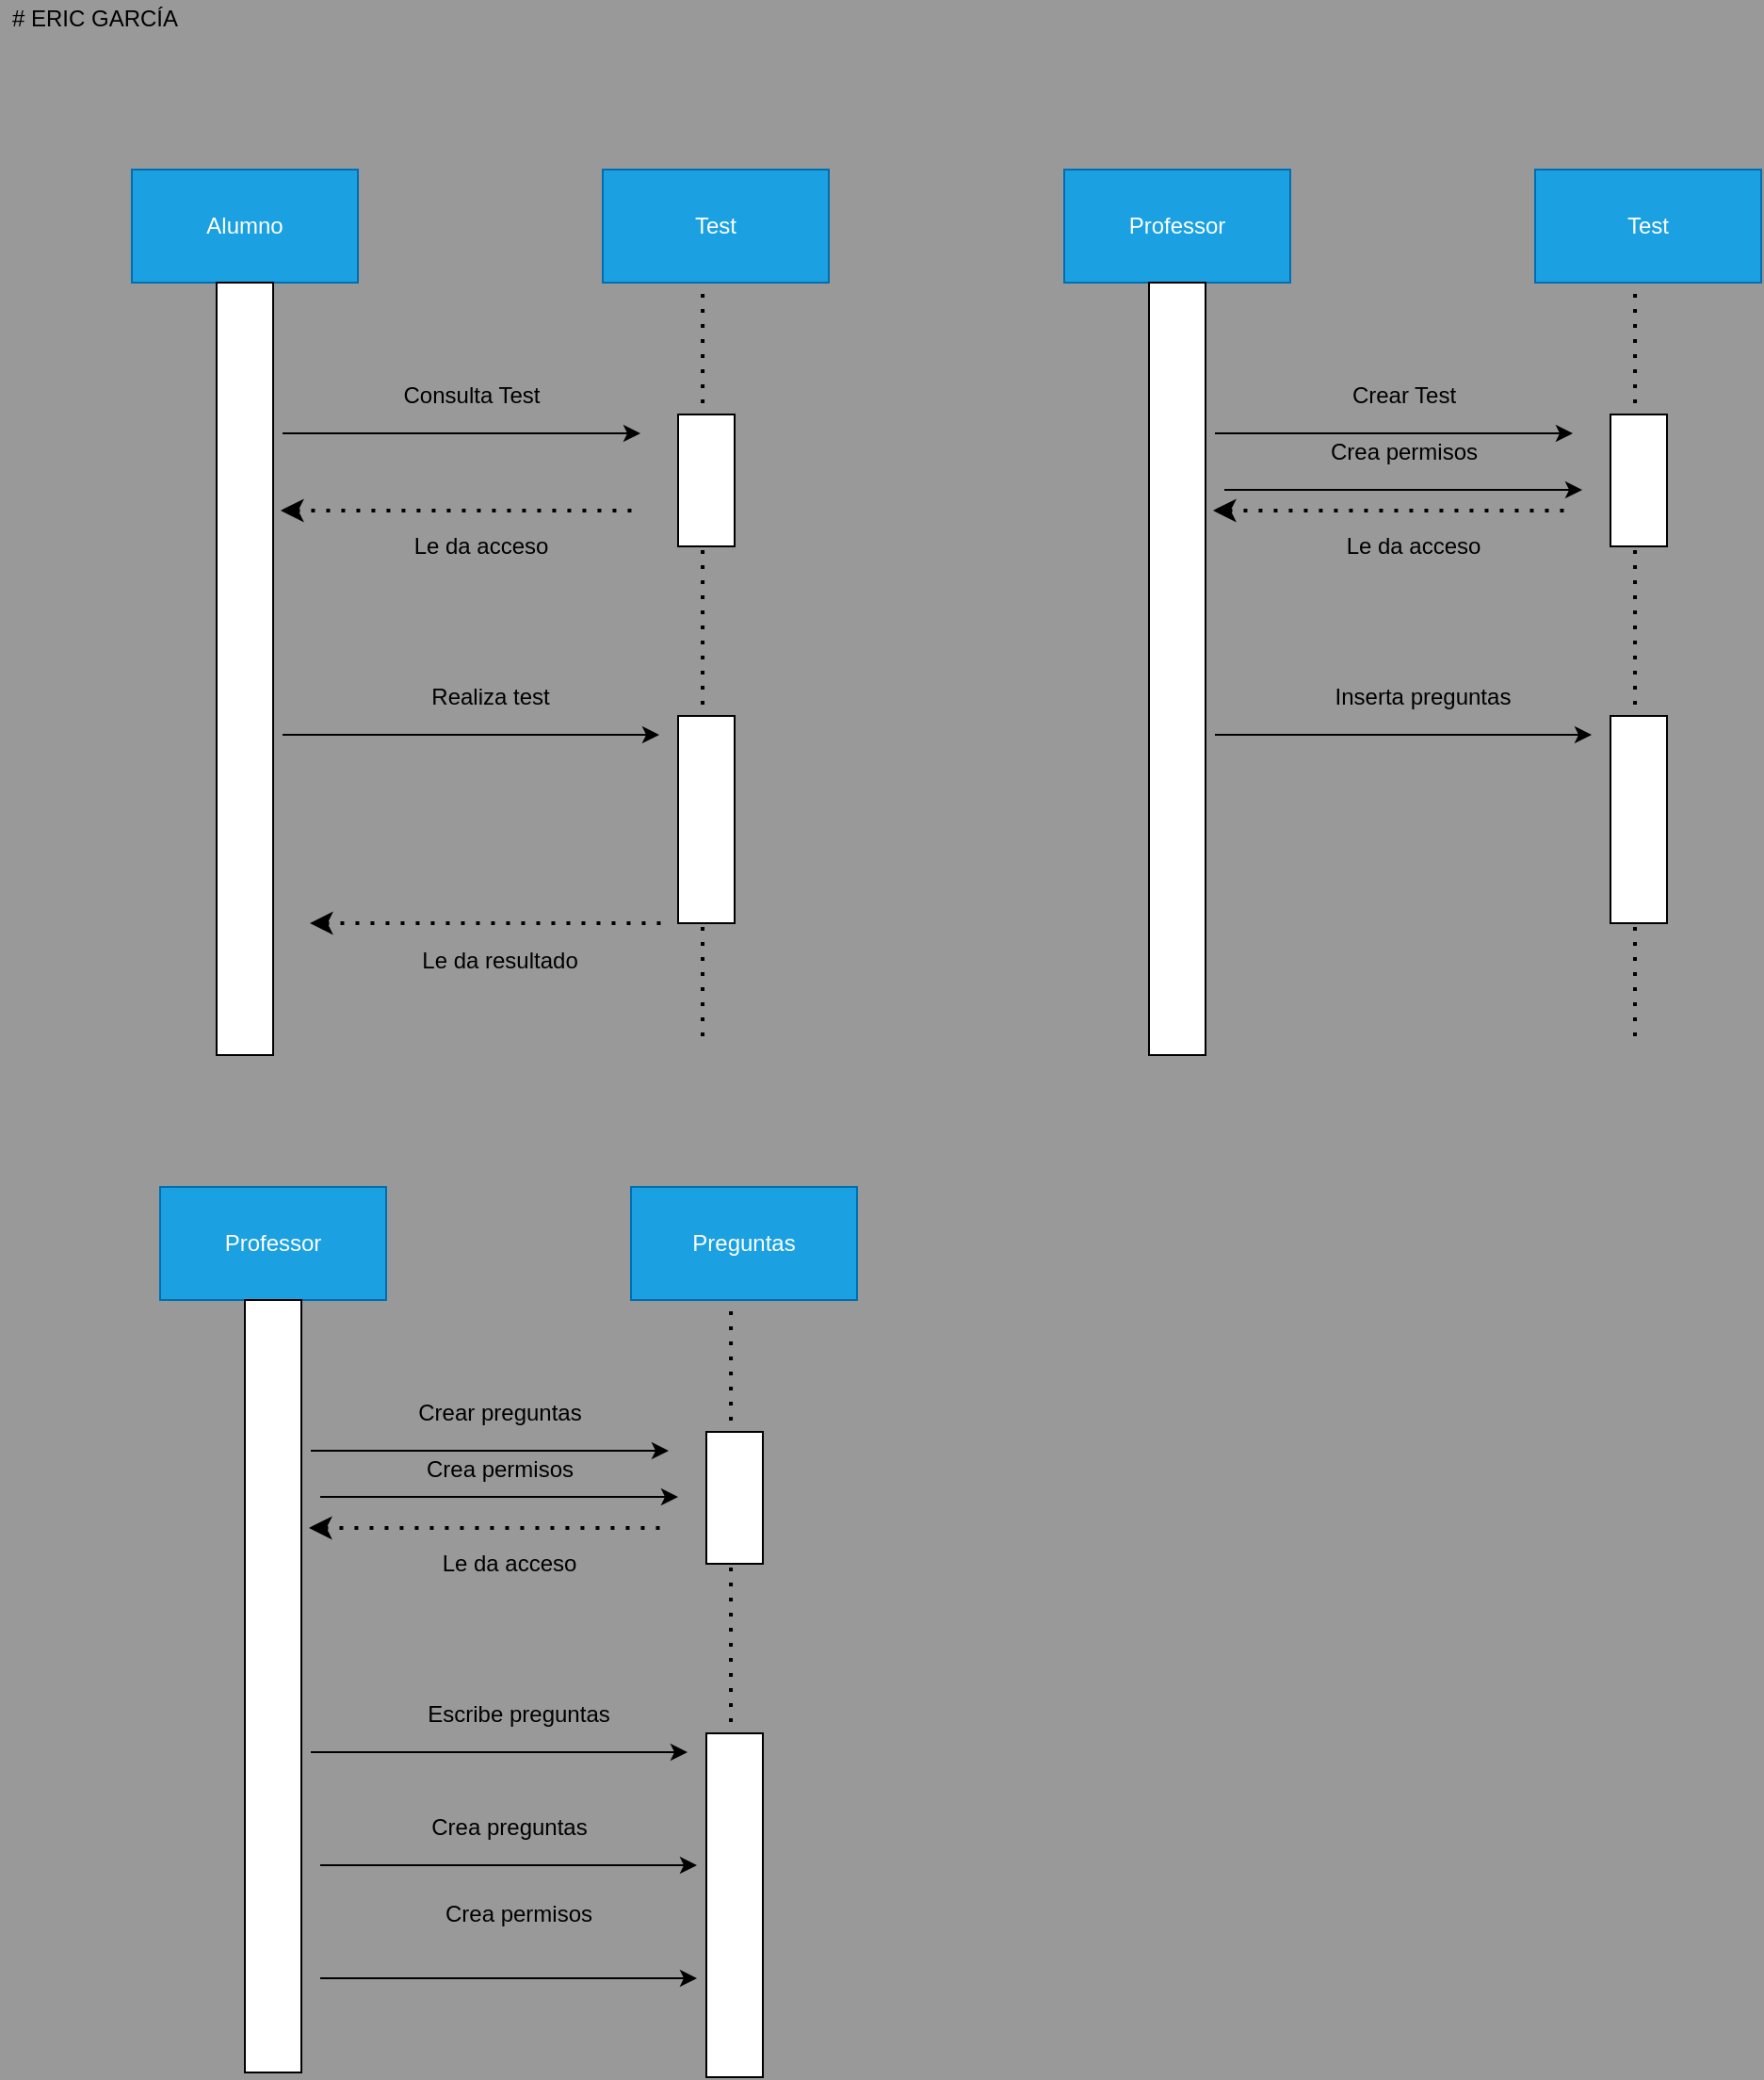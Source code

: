 <mxfile version="13.6.5">
    <diagram id="mjSn3zGsCkuCiXT3aDWB" name="Página-1">
        <mxGraphModel dx="1146" dy="790" grid="1" gridSize="10" guides="1" tooltips="1" connect="1" arrows="1" fold="1" page="1" pageScale="1" pageWidth="1169" pageHeight="1654" background="#999999" math="0" shadow="0">
            <root>
                <mxCell id="0"/>
                <mxCell id="1" parent="0"/>
                <mxCell id="2" value="# ERIC GARCÍA" style="text;html=1;align=center;verticalAlign=middle;resizable=0;points=[];autosize=1;" vertex="1" parent="1">
                    <mxGeometry x="70" y="90" width="100" height="20" as="geometry"/>
                </mxCell>
                <mxCell id="4" value="Alumno" style="rounded=0;whiteSpace=wrap;html=1;fillColor=#1ba1e2;strokeColor=#006EAF;fontColor=#ffffff;" vertex="1" parent="1">
                    <mxGeometry x="140" y="180" width="120" height="60" as="geometry"/>
                </mxCell>
                <mxCell id="5" value="Test" style="rounded=0;whiteSpace=wrap;html=1;fillColor=#1ba1e2;strokeColor=#006EAF;fontColor=#ffffff;" vertex="1" parent="1">
                    <mxGeometry x="390" y="180" width="120" height="60" as="geometry"/>
                </mxCell>
                <mxCell id="7" value="" style="rounded=0;whiteSpace=wrap;html=1;rotation=90;" vertex="1" parent="1">
                    <mxGeometry x="-5" y="430" width="410" height="30" as="geometry"/>
                </mxCell>
                <mxCell id="8" value="" style="endArrow=none;dashed=1;html=1;dashPattern=1 3;strokeWidth=2;entryX=0.442;entryY=1;entryDx=0;entryDy=0;entryPerimeter=0;" edge="1" parent="1" target="5">
                    <mxGeometry width="50" height="50" relative="1" as="geometry">
                        <mxPoint x="443" y="640" as="sourcePoint"/>
                        <mxPoint x="610" y="380" as="targetPoint"/>
                    </mxGeometry>
                </mxCell>
                <mxCell id="9" value="" style="endArrow=classic;html=1;endFill=1;" edge="1" parent="1">
                    <mxGeometry width="50" height="50" relative="1" as="geometry">
                        <mxPoint x="220" y="320" as="sourcePoint"/>
                        <mxPoint x="410" y="320" as="targetPoint"/>
                    </mxGeometry>
                </mxCell>
                <mxCell id="10" value="Consulta Test" style="text;html=1;align=center;verticalAlign=middle;resizable=0;points=[];autosize=1;" vertex="1" parent="1">
                    <mxGeometry x="275" y="290" width="90" height="20" as="geometry"/>
                </mxCell>
                <mxCell id="11" value="" style="rounded=0;whiteSpace=wrap;html=1;rotation=90;" vertex="1" parent="1">
                    <mxGeometry x="410" y="330" width="70" height="30" as="geometry"/>
                </mxCell>
                <mxCell id="13" value="" style="endArrow=classic;html=1;endFill=1;" edge="1" parent="1">
                    <mxGeometry width="50" height="50" relative="1" as="geometry">
                        <mxPoint x="220" y="480" as="sourcePoint"/>
                        <mxPoint x="420" y="480" as="targetPoint"/>
                        <Array as="points">
                            <mxPoint x="320" y="480"/>
                        </Array>
                    </mxGeometry>
                </mxCell>
                <mxCell id="14" value="" style="endArrow=none;dashed=1;html=1;dashPattern=1 3;strokeWidth=2;exitX=0.295;exitY=-0.133;exitDx=0;exitDy=0;exitPerimeter=0;startArrow=classic;startFill=1;" edge="1" parent="1" source="7">
                    <mxGeometry width="50" height="50" relative="1" as="geometry">
                        <mxPoint x="560" y="430" as="sourcePoint"/>
                        <mxPoint x="410" y="361" as="targetPoint"/>
                    </mxGeometry>
                </mxCell>
                <mxCell id="15" value="Le da acceso" style="text;html=1;align=center;verticalAlign=middle;resizable=0;points=[];autosize=1;" vertex="1" parent="1">
                    <mxGeometry x="280" y="370" width="90" height="20" as="geometry"/>
                </mxCell>
                <mxCell id="16" value="Realiza test" style="text;html=1;align=center;verticalAlign=middle;resizable=0;points=[];autosize=1;" vertex="1" parent="1">
                    <mxGeometry x="290" y="450" width="80" height="20" as="geometry"/>
                </mxCell>
                <mxCell id="17" value="" style="rounded=0;whiteSpace=wrap;html=1;rotation=90;" vertex="1" parent="1">
                    <mxGeometry x="390" y="510" width="110" height="30" as="geometry"/>
                </mxCell>
                <mxCell id="21" value="" style="endArrow=none;dashed=1;html=1;dashPattern=1 3;strokeWidth=2;exitX=0.295;exitY=-0.133;exitDx=0;exitDy=0;exitPerimeter=0;startArrow=classic;startFill=1;" edge="1" parent="1">
                    <mxGeometry width="50" height="50" relative="1" as="geometry">
                        <mxPoint x="234.5" y="580" as="sourcePoint"/>
                        <mxPoint x="425.51" y="580.05" as="targetPoint"/>
                    </mxGeometry>
                </mxCell>
                <mxCell id="22" value="Le da resultado" style="text;html=1;align=center;verticalAlign=middle;resizable=0;points=[];autosize=1;" vertex="1" parent="1">
                    <mxGeometry x="285" y="590" width="100" height="20" as="geometry"/>
                </mxCell>
                <mxCell id="23" value="Professor" style="rounded=0;whiteSpace=wrap;html=1;fillColor=#1ba1e2;strokeColor=#006EAF;fontColor=#ffffff;" vertex="1" parent="1">
                    <mxGeometry x="635" y="180" width="120" height="60" as="geometry"/>
                </mxCell>
                <mxCell id="24" value="Test" style="rounded=0;whiteSpace=wrap;html=1;fillColor=#1ba1e2;strokeColor=#006EAF;fontColor=#ffffff;" vertex="1" parent="1">
                    <mxGeometry x="885" y="180" width="120" height="60" as="geometry"/>
                </mxCell>
                <mxCell id="25" value="" style="rounded=0;whiteSpace=wrap;html=1;rotation=90;" vertex="1" parent="1">
                    <mxGeometry x="490" y="430" width="410" height="30" as="geometry"/>
                </mxCell>
                <mxCell id="26" value="" style="endArrow=none;dashed=1;html=1;dashPattern=1 3;strokeWidth=2;entryX=0.442;entryY=1;entryDx=0;entryDy=0;entryPerimeter=0;" edge="1" parent="1" target="24">
                    <mxGeometry width="50" height="50" relative="1" as="geometry">
                        <mxPoint x="938" y="640" as="sourcePoint"/>
                        <mxPoint x="1105" y="380" as="targetPoint"/>
                    </mxGeometry>
                </mxCell>
                <mxCell id="27" value="" style="endArrow=classic;html=1;endFill=1;" edge="1" parent="1">
                    <mxGeometry width="50" height="50" relative="1" as="geometry">
                        <mxPoint x="715" y="320" as="sourcePoint"/>
                        <mxPoint x="905" y="320" as="targetPoint"/>
                    </mxGeometry>
                </mxCell>
                <mxCell id="28" value="Crear Test" style="text;html=1;align=center;verticalAlign=middle;resizable=0;points=[];autosize=1;" vertex="1" parent="1">
                    <mxGeometry x="780" y="290" width="70" height="20" as="geometry"/>
                </mxCell>
                <mxCell id="29" value="" style="rounded=0;whiteSpace=wrap;html=1;rotation=90;" vertex="1" parent="1">
                    <mxGeometry x="905" y="330" width="70" height="30" as="geometry"/>
                </mxCell>
                <mxCell id="30" value="" style="endArrow=classic;html=1;endFill=1;" edge="1" parent="1">
                    <mxGeometry width="50" height="50" relative="1" as="geometry">
                        <mxPoint x="715" y="480" as="sourcePoint"/>
                        <mxPoint x="915" y="480" as="targetPoint"/>
                        <Array as="points">
                            <mxPoint x="815" y="480"/>
                        </Array>
                    </mxGeometry>
                </mxCell>
                <mxCell id="31" value="" style="endArrow=none;dashed=1;html=1;dashPattern=1 3;strokeWidth=2;exitX=0.295;exitY=-0.133;exitDx=0;exitDy=0;exitPerimeter=0;startArrow=classic;startFill=1;" edge="1" parent="1" source="25">
                    <mxGeometry width="50" height="50" relative="1" as="geometry">
                        <mxPoint x="1055" y="430" as="sourcePoint"/>
                        <mxPoint x="905" y="361" as="targetPoint"/>
                    </mxGeometry>
                </mxCell>
                <mxCell id="32" value="Le da acceso" style="text;html=1;align=center;verticalAlign=middle;resizable=0;points=[];autosize=1;" vertex="1" parent="1">
                    <mxGeometry x="775" y="370" width="90" height="20" as="geometry"/>
                </mxCell>
                <mxCell id="33" value="Inserta preguntas" style="text;html=1;align=center;verticalAlign=middle;resizable=0;points=[];autosize=1;" vertex="1" parent="1">
                    <mxGeometry x="770" y="450" width="110" height="20" as="geometry"/>
                </mxCell>
                <mxCell id="34" value="" style="rounded=0;whiteSpace=wrap;html=1;rotation=90;" vertex="1" parent="1">
                    <mxGeometry x="885" y="510" width="110" height="30" as="geometry"/>
                </mxCell>
                <mxCell id="37" value="Professor" style="rounded=0;whiteSpace=wrap;html=1;fillColor=#1ba1e2;strokeColor=#006EAF;fontColor=#ffffff;" vertex="1" parent="1">
                    <mxGeometry x="155" y="720" width="120" height="60" as="geometry"/>
                </mxCell>
                <mxCell id="38" value="Preguntas" style="rounded=0;whiteSpace=wrap;html=1;fillColor=#1ba1e2;strokeColor=#006EAF;fontColor=#ffffff;" vertex="1" parent="1">
                    <mxGeometry x="405" y="720" width="120" height="60" as="geometry"/>
                </mxCell>
                <mxCell id="39" value="" style="rounded=0;whiteSpace=wrap;html=1;rotation=90;" vertex="1" parent="1">
                    <mxGeometry x="10" y="970" width="410" height="30" as="geometry"/>
                </mxCell>
                <mxCell id="40" value="" style="endArrow=none;dashed=1;html=1;dashPattern=1 3;strokeWidth=2;entryX=0.442;entryY=1;entryDx=0;entryDy=0;entryPerimeter=0;" edge="1" parent="1" target="38">
                    <mxGeometry width="50" height="50" relative="1" as="geometry">
                        <mxPoint x="458" y="1180" as="sourcePoint"/>
                        <mxPoint x="625" y="920" as="targetPoint"/>
                    </mxGeometry>
                </mxCell>
                <mxCell id="41" value="" style="endArrow=classic;html=1;endFill=1;" edge="1" parent="1">
                    <mxGeometry width="50" height="50" relative="1" as="geometry">
                        <mxPoint x="235" y="860" as="sourcePoint"/>
                        <mxPoint x="425" y="860" as="targetPoint"/>
                    </mxGeometry>
                </mxCell>
                <mxCell id="42" value="Crear preguntas" style="text;html=1;align=center;verticalAlign=middle;resizable=0;points=[];autosize=1;" vertex="1" parent="1">
                    <mxGeometry x="285" y="830" width="100" height="20" as="geometry"/>
                </mxCell>
                <mxCell id="43" value="" style="rounded=0;whiteSpace=wrap;html=1;rotation=90;" vertex="1" parent="1">
                    <mxGeometry x="425" y="870" width="70" height="30" as="geometry"/>
                </mxCell>
                <mxCell id="44" value="" style="endArrow=classic;html=1;endFill=1;" edge="1" parent="1">
                    <mxGeometry width="50" height="50" relative="1" as="geometry">
                        <mxPoint x="235" y="1020" as="sourcePoint"/>
                        <mxPoint x="435" y="1020" as="targetPoint"/>
                        <Array as="points">
                            <mxPoint x="335" y="1020"/>
                        </Array>
                    </mxGeometry>
                </mxCell>
                <mxCell id="45" value="" style="endArrow=none;dashed=1;html=1;dashPattern=1 3;strokeWidth=2;exitX=0.295;exitY=-0.133;exitDx=0;exitDy=0;exitPerimeter=0;startArrow=classic;startFill=1;" edge="1" parent="1" source="39">
                    <mxGeometry width="50" height="50" relative="1" as="geometry">
                        <mxPoint x="575" y="970" as="sourcePoint"/>
                        <mxPoint x="425" y="901" as="targetPoint"/>
                    </mxGeometry>
                </mxCell>
                <mxCell id="46" value="Le da acceso" style="text;html=1;align=center;verticalAlign=middle;resizable=0;points=[];autosize=1;" vertex="1" parent="1">
                    <mxGeometry x="295" y="910" width="90" height="20" as="geometry"/>
                </mxCell>
                <mxCell id="47" value="Escribe preguntas" style="text;html=1;align=center;verticalAlign=middle;resizable=0;points=[];autosize=1;" vertex="1" parent="1">
                    <mxGeometry x="290" y="990" width="110" height="20" as="geometry"/>
                </mxCell>
                <mxCell id="48" value="" style="rounded=0;whiteSpace=wrap;html=1;rotation=90;" vertex="1" parent="1">
                    <mxGeometry x="368.75" y="1086.25" width="182.5" height="30" as="geometry"/>
                </mxCell>
                <mxCell id="49" value="" style="endArrow=classic;html=1;endFill=1;" edge="1" parent="1">
                    <mxGeometry width="50" height="50" relative="1" as="geometry">
                        <mxPoint x="240" y="884.5" as="sourcePoint"/>
                        <mxPoint x="430" y="884.5" as="targetPoint"/>
                    </mxGeometry>
                </mxCell>
                <mxCell id="50" value="Crea permisos" style="text;html=1;align=center;verticalAlign=middle;resizable=0;points=[];autosize=1;" vertex="1" parent="1">
                    <mxGeometry x="290" y="860" width="90" height="20" as="geometry"/>
                </mxCell>
                <mxCell id="51" value="Crea permisos" style="text;html=1;align=center;verticalAlign=middle;resizable=0;points=[];autosize=1;" vertex="1" parent="1">
                    <mxGeometry x="770" y="320" width="90" height="20" as="geometry"/>
                </mxCell>
                <mxCell id="52" value="" style="endArrow=classic;html=1;endFill=1;" edge="1" parent="1">
                    <mxGeometry width="50" height="50" relative="1" as="geometry">
                        <mxPoint x="720" y="350" as="sourcePoint"/>
                        <mxPoint x="910" y="350" as="targetPoint"/>
                        <Array as="points">
                            <mxPoint x="810" y="350"/>
                        </Array>
                    </mxGeometry>
                </mxCell>
                <mxCell id="54" value="Crea preguntas" style="text;html=1;align=center;verticalAlign=middle;resizable=0;points=[];autosize=1;" vertex="1" parent="1">
                    <mxGeometry x="290" y="1050" width="100" height="20" as="geometry"/>
                </mxCell>
                <mxCell id="55" value="" style="endArrow=classic;html=1;endFill=1;" edge="1" parent="1">
                    <mxGeometry width="50" height="50" relative="1" as="geometry">
                        <mxPoint x="240" y="1080" as="sourcePoint"/>
                        <mxPoint x="440" y="1080" as="targetPoint"/>
                        <Array as="points"/>
                    </mxGeometry>
                </mxCell>
                <mxCell id="56" value="Crea permisos" style="text;html=1;align=center;verticalAlign=middle;resizable=0;points=[];autosize=1;" vertex="1" parent="1">
                    <mxGeometry x="300" y="1096.25" width="90" height="20" as="geometry"/>
                </mxCell>
                <mxCell id="57" value="" style="endArrow=classic;html=1;endFill=1;" edge="1" parent="1">
                    <mxGeometry width="50" height="50" relative="1" as="geometry">
                        <mxPoint x="240" y="1140" as="sourcePoint"/>
                        <mxPoint x="440" y="1140" as="targetPoint"/>
                        <Array as="points"/>
                    </mxGeometry>
                </mxCell>
            </root>
        </mxGraphModel>
    </diagram>
</mxfile>